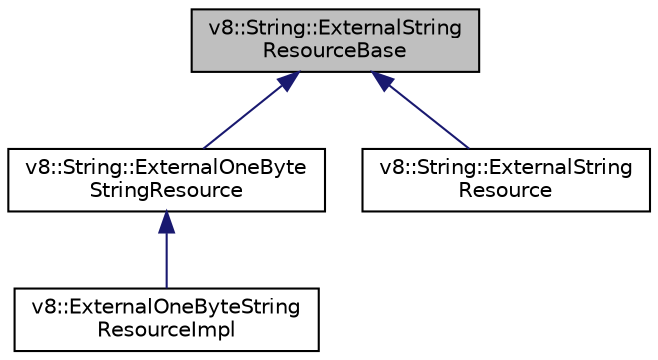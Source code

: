 digraph "v8::String::ExternalStringResourceBase"
{
  edge [fontname="Helvetica",fontsize="10",labelfontname="Helvetica",labelfontsize="10"];
  node [fontname="Helvetica",fontsize="10",shape=record];
  Node1 [label="v8::String::ExternalString\lResourceBase",height=0.2,width=0.4,color="black", fillcolor="grey75", style="filled", fontcolor="black"];
  Node1 -> Node2 [dir="back",color="midnightblue",fontsize="10",style="solid",fontname="Helvetica"];
  Node2 [label="v8::String::ExternalOneByte\lStringResource",height=0.2,width=0.4,color="black", fillcolor="white", style="filled",URL="$classv8_1_1String_1_1ExternalOneByteStringResource.html"];
  Node2 -> Node3 [dir="back",color="midnightblue",fontsize="10",style="solid",fontname="Helvetica"];
  Node3 [label="v8::ExternalOneByteString\lResourceImpl",height=0.2,width=0.4,color="black", fillcolor="white", style="filled",URL="$classv8_1_1ExternalOneByteStringResourceImpl.html"];
  Node1 -> Node4 [dir="back",color="midnightblue",fontsize="10",style="solid",fontname="Helvetica"];
  Node4 [label="v8::String::ExternalString\lResource",height=0.2,width=0.4,color="black", fillcolor="white", style="filled",URL="$classv8_1_1String_1_1ExternalStringResource.html"];
}
